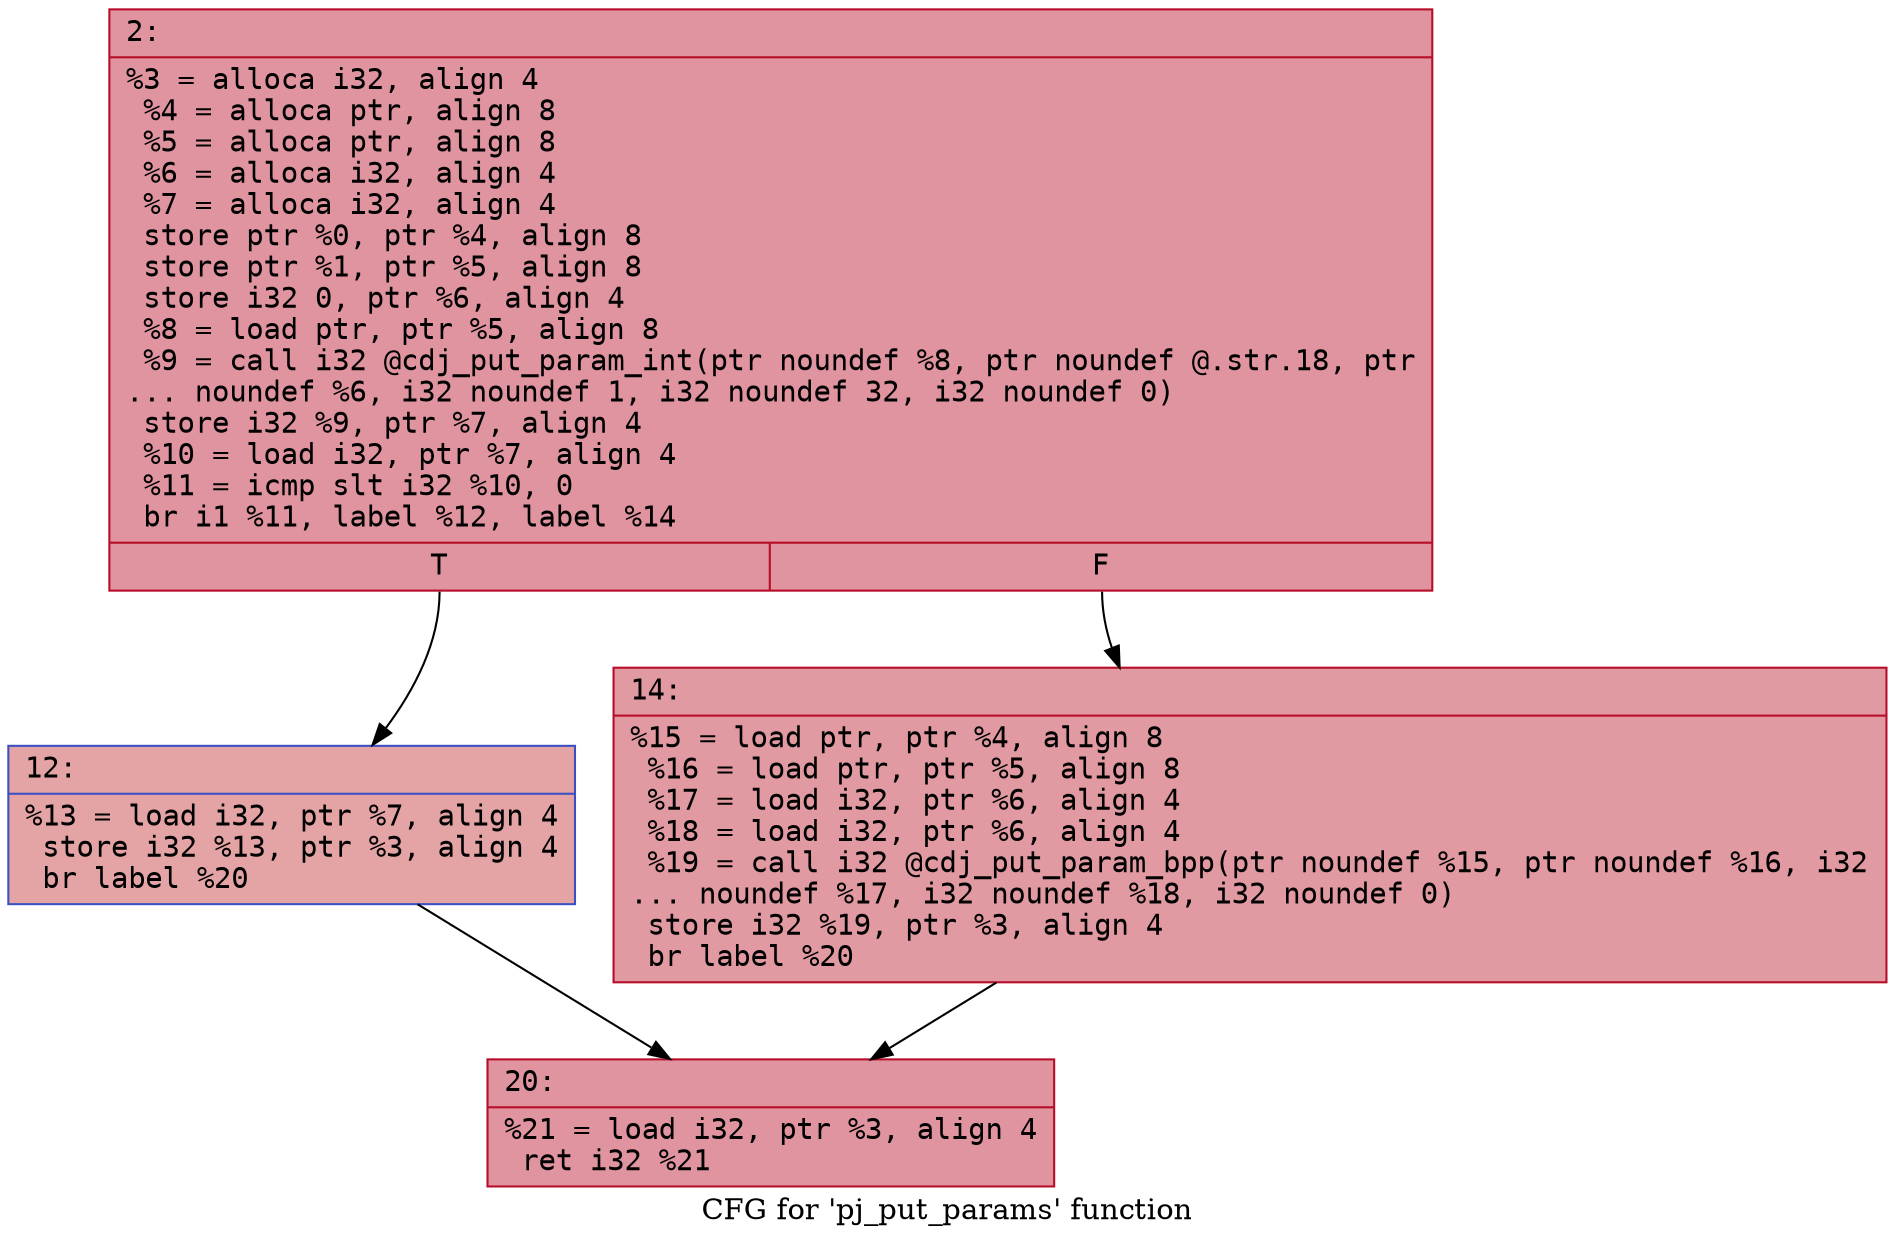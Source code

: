 digraph "CFG for 'pj_put_params' function" {
	label="CFG for 'pj_put_params' function";

	Node0x60000151c5a0 [shape=record,color="#b70d28ff", style=filled, fillcolor="#b70d2870" fontname="Courier",label="{2:\l|  %3 = alloca i32, align 4\l  %4 = alloca ptr, align 8\l  %5 = alloca ptr, align 8\l  %6 = alloca i32, align 4\l  %7 = alloca i32, align 4\l  store ptr %0, ptr %4, align 8\l  store ptr %1, ptr %5, align 8\l  store i32 0, ptr %6, align 4\l  %8 = load ptr, ptr %5, align 8\l  %9 = call i32 @cdj_put_param_int(ptr noundef %8, ptr noundef @.str.18, ptr\l... noundef %6, i32 noundef 1, i32 noundef 32, i32 noundef 0)\l  store i32 %9, ptr %7, align 4\l  %10 = load i32, ptr %7, align 4\l  %11 = icmp slt i32 %10, 0\l  br i1 %11, label %12, label %14\l|{<s0>T|<s1>F}}"];
	Node0x60000151c5a0:s0 -> Node0x60000151c5f0[tooltip="2 -> 12\nProbability 37.50%" ];
	Node0x60000151c5a0:s1 -> Node0x60000151c640[tooltip="2 -> 14\nProbability 62.50%" ];
	Node0x60000151c5f0 [shape=record,color="#3d50c3ff", style=filled, fillcolor="#c32e3170" fontname="Courier",label="{12:\l|  %13 = load i32, ptr %7, align 4\l  store i32 %13, ptr %3, align 4\l  br label %20\l}"];
	Node0x60000151c5f0 -> Node0x60000151c690[tooltip="12 -> 20\nProbability 100.00%" ];
	Node0x60000151c640 [shape=record,color="#b70d28ff", style=filled, fillcolor="#bb1b2c70" fontname="Courier",label="{14:\l|  %15 = load ptr, ptr %4, align 8\l  %16 = load ptr, ptr %5, align 8\l  %17 = load i32, ptr %6, align 4\l  %18 = load i32, ptr %6, align 4\l  %19 = call i32 @cdj_put_param_bpp(ptr noundef %15, ptr noundef %16, i32\l... noundef %17, i32 noundef %18, i32 noundef 0)\l  store i32 %19, ptr %3, align 4\l  br label %20\l}"];
	Node0x60000151c640 -> Node0x60000151c690[tooltip="14 -> 20\nProbability 100.00%" ];
	Node0x60000151c690 [shape=record,color="#b70d28ff", style=filled, fillcolor="#b70d2870" fontname="Courier",label="{20:\l|  %21 = load i32, ptr %3, align 4\l  ret i32 %21\l}"];
}
